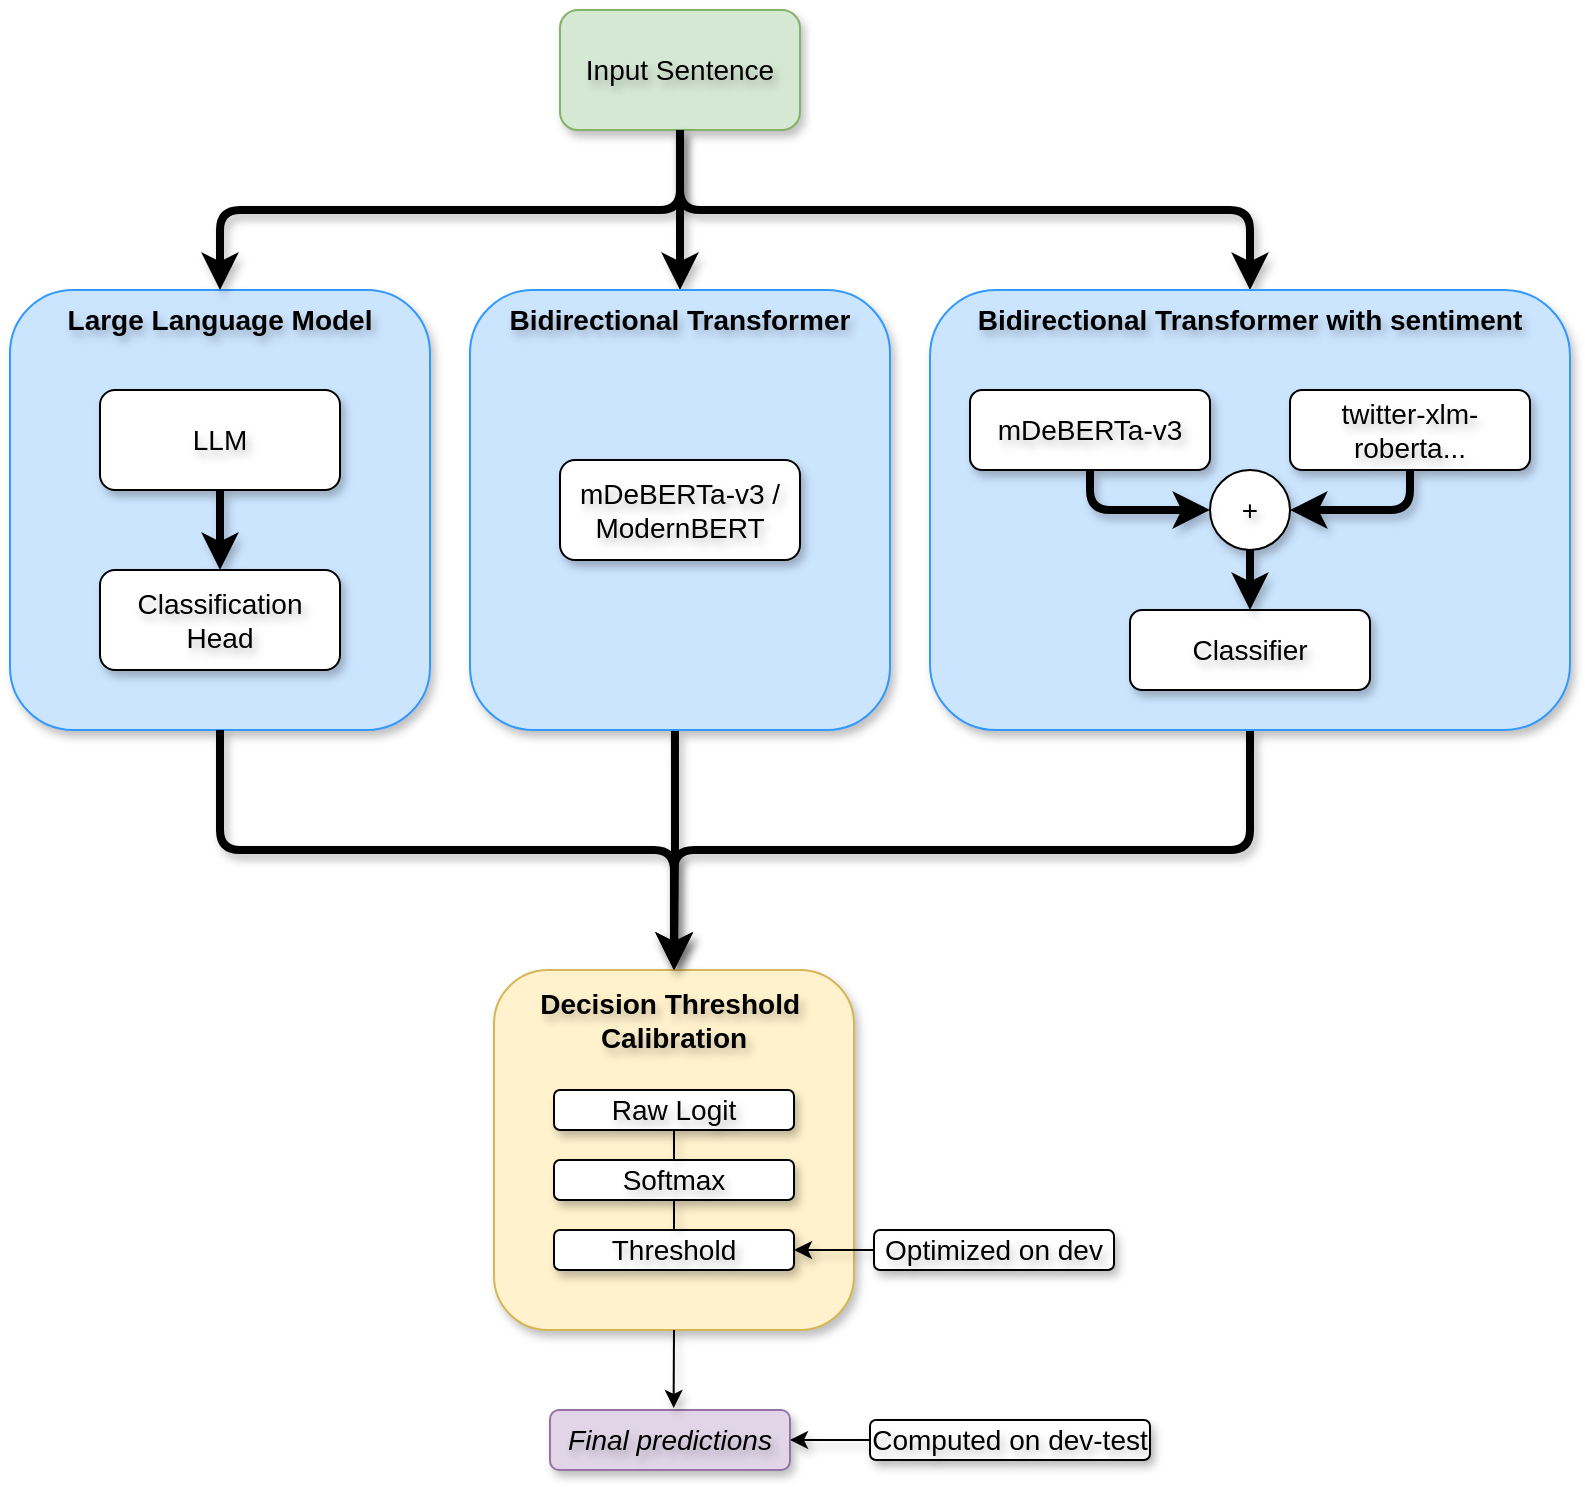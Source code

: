 <mxfile version="26.1.0" pages="2">
  <diagram name="Pagina-1" id="IjJnmXmjRmm-rZUCtE4m">
    <mxGraphModel dx="1974" dy="629" grid="1" gridSize="10" guides="1" tooltips="1" connect="1" arrows="1" fold="1" page="1" pageScale="1" pageWidth="827" pageHeight="1169" math="0" shadow="0">
      <root>
        <mxCell id="0" />
        <mxCell id="1" parent="0" />
        <mxCell id="3-KLOooi5ENP4IrTd0Cn-2" value="Input Sentence" style="rounded=1;html=1;glass=0;shadow=1;pointerEvents=0;align=center;verticalAlign=middle;fontFamily=Helvetica;fontSize=14;fillColor=#d5e8d4;strokeColor=#82b366;textShadow=1;whiteSpace=wrap;" parent="1" vertex="1">
          <mxGeometry x="85" y="30" width="120" height="60" as="geometry" />
        </mxCell>
        <mxCell id="qkBd6DQFq6oWj8cSMgXT-24" value="" style="group;textShadow=1;whiteSpace=wrap;fontSize=14;" vertex="1" connectable="0" parent="1">
          <mxGeometry x="-190" y="170" width="210" height="220" as="geometry" />
        </mxCell>
        <mxCell id="qkBd6DQFq6oWj8cSMgXT-20" value="&lt;span style=&quot;font-style: normal;&quot;&gt;&lt;b&gt;&lt;font&gt;Large Language Model&lt;/font&gt;&lt;/b&gt;&lt;/span&gt;" style="rounded=1;html=1;fillColor=#CCE5FF;strokeColor=#3399FF;fontSize=14;fontStyle=2;shadow=1;textShadow=1;labelPosition=center;verticalLabelPosition=middle;align=center;verticalAlign=top;whiteSpace=wrap;" vertex="1" parent="qkBd6DQFq6oWj8cSMgXT-24">
          <mxGeometry width="210" height="220" as="geometry" />
        </mxCell>
        <mxCell id="qkBd6DQFq6oWj8cSMgXT-23" style="edgeStyle=orthogonalEdgeStyle;rounded=0;orthogonalLoop=1;jettySize=auto;html=1;strokeWidth=4;exitX=0.5;exitY=1;exitDx=0;exitDy=0;entryX=0.5;entryY=0;entryDx=0;entryDy=0;shadow=1;textShadow=1;flowAnimation=0;fontSize=14;" edge="1" parent="qkBd6DQFq6oWj8cSMgXT-24" source="qkBd6DQFq6oWj8cSMgXT-69" target="qkBd6DQFq6oWj8cSMgXT-70">
          <mxGeometry relative="1" as="geometry">
            <mxPoint x="105" y="83.6" as="sourcePoint" />
            <mxPoint x="105" y="132" as="targetPoint" />
            <Array as="points" />
          </mxGeometry>
        </mxCell>
        <mxCell id="qkBd6DQFq6oWj8cSMgXT-69" value="&lt;div&gt;LLM&lt;/div&gt;" style="rounded=1;html=1;shadow=1;textShadow=1;whiteSpace=wrap;fontSize=14;" vertex="1" parent="qkBd6DQFq6oWj8cSMgXT-24">
          <mxGeometry x="45" y="50" width="120" height="50" as="geometry" />
        </mxCell>
        <mxCell id="qkBd6DQFq6oWj8cSMgXT-70" value="Classification Head" style="rounded=1;html=1;shadow=1;textShadow=1;whiteSpace=wrap;fontSize=14;" vertex="1" parent="qkBd6DQFq6oWj8cSMgXT-24">
          <mxGeometry x="45" y="140" width="120" height="50" as="geometry" />
        </mxCell>
        <mxCell id="qkBd6DQFq6oWj8cSMgXT-25" style="edgeStyle=orthogonalEdgeStyle;rounded=1;orthogonalLoop=1;jettySize=auto;html=1;strokeWidth=4;exitX=0.5;exitY=1;exitDx=0;exitDy=0;entryX=0.5;entryY=0;entryDx=0;entryDy=0;shadow=1;textShadow=1;flowAnimation=0;curved=0;fontSize=14;" edge="1" parent="1" source="3-KLOooi5ENP4IrTd0Cn-2" target="qkBd6DQFq6oWj8cSMgXT-20">
          <mxGeometry relative="1" as="geometry">
            <mxPoint x="-90" y="140" as="sourcePoint" />
            <mxPoint x="-90" y="188" as="targetPoint" />
            <Array as="points" />
          </mxGeometry>
        </mxCell>
        <mxCell id="qkBd6DQFq6oWj8cSMgXT-56" style="edgeStyle=orthogonalEdgeStyle;rounded=1;orthogonalLoop=1;jettySize=auto;html=1;strokeWidth=4;exitX=0.5;exitY=1;exitDx=0;exitDy=0;entryX=0.5;entryY=0;entryDx=0;entryDy=0;shadow=1;textShadow=1;flowAnimation=0;curved=0;fontSize=14;" edge="1" parent="1" source="3-KLOooi5ENP4IrTd0Cn-2" target="qkBd6DQFq6oWj8cSMgXT-27">
          <mxGeometry relative="1" as="geometry">
            <mxPoint x="153" y="102" as="sourcePoint" />
            <mxPoint x="-115" y="180" as="targetPoint" />
            <Array as="points" />
          </mxGeometry>
        </mxCell>
        <mxCell id="qkBd6DQFq6oWj8cSMgXT-57" style="edgeStyle=orthogonalEdgeStyle;rounded=1;orthogonalLoop=1;jettySize=auto;html=1;strokeWidth=4;exitX=0.5;exitY=1;exitDx=0;exitDy=0;entryX=0.5;entryY=0;entryDx=0;entryDy=0;shadow=1;textShadow=1;flowAnimation=0;curved=0;fontSize=14;" edge="1" parent="1" source="3-KLOooi5ENP4IrTd0Cn-2" target="qkBd6DQFq6oWj8cSMgXT-32">
          <mxGeometry relative="1" as="geometry">
            <mxPoint x="153" y="102" as="sourcePoint" />
            <mxPoint x="-115" y="180" as="targetPoint" />
            <Array as="points" />
          </mxGeometry>
        </mxCell>
        <mxCell id="qkBd6DQFq6oWj8cSMgXT-63" style="edgeStyle=orthogonalEdgeStyle;rounded=1;orthogonalLoop=1;jettySize=auto;html=1;strokeWidth=4;exitX=0.5;exitY=1;exitDx=0;exitDy=0;entryX=0.5;entryY=0;entryDx=0;entryDy=0;shadow=1;textShadow=1;flowAnimation=0;curved=0;fontSize=14;" edge="1" parent="1" source="qkBd6DQFq6oWj8cSMgXT-20" target="3-KLOooi5ENP4IrTd0Cn-23">
          <mxGeometry relative="1" as="geometry">
            <mxPoint x="153" y="102" as="sourcePoint" />
            <mxPoint x="-115" y="180" as="targetPoint" />
            <Array as="points" />
          </mxGeometry>
        </mxCell>
        <mxCell id="qkBd6DQFq6oWj8cSMgXT-64" value="" style="group;textShadow=1;whiteSpace=wrap;fontSize=14;" vertex="1" connectable="0" parent="1">
          <mxGeometry x="52" y="510" width="340" height="190" as="geometry" />
        </mxCell>
        <mxCell id="3-KLOooi5ENP4IrTd0Cn-23" value="" style="rounded=1;html=1;fillColor=#fff2cc;strokeColor=#d6b656;shadow=1;textShadow=1;whiteSpace=wrap;fontSize=14;" parent="qkBd6DQFq6oWj8cSMgXT-64" vertex="1">
          <mxGeometry width="180" height="180" as="geometry" />
        </mxCell>
        <mxCell id="3-KLOooi5ENP4IrTd0Cn-17" value="Raw Logit" style="rounded=1;html=1;shadow=1;textShadow=1;whiteSpace=wrap;fontSize=14;" parent="qkBd6DQFq6oWj8cSMgXT-64" vertex="1">
          <mxGeometry x="30" y="60" width="120" height="20" as="geometry" />
        </mxCell>
        <mxCell id="3-KLOooi5ENP4IrTd0Cn-18" value="Softmax" style="rounded=1;html=1;shadow=1;textShadow=1;whiteSpace=wrap;fontSize=14;" parent="qkBd6DQFq6oWj8cSMgXT-64" vertex="1">
          <mxGeometry x="30" y="95" width="120" height="20" as="geometry" />
        </mxCell>
        <mxCell id="3-KLOooi5ENP4IrTd0Cn-19" value="&lt;div&gt;Threshold &lt;br&gt;&lt;/div&gt;" style="rounded=1;html=1;shadow=1;textShadow=1;whiteSpace=wrap;fontSize=14;" parent="qkBd6DQFq6oWj8cSMgXT-64" vertex="1">
          <mxGeometry x="30" y="130" width="120" height="20" as="geometry" />
        </mxCell>
        <mxCell id="3-KLOooi5ENP4IrTd0Cn-43" style="edgeStyle=orthogonalEdgeStyle;rounded=1;orthogonalLoop=1;jettySize=auto;html=1;exitX=0;exitY=0.5;exitDx=0;exitDy=0;entryX=1;entryY=0.5;entryDx=0;entryDy=0;shadow=1;curved=0;textShadow=1;fontSize=14;" parent="qkBd6DQFq6oWj8cSMgXT-64" source="3-KLOooi5ENP4IrTd0Cn-21" target="3-KLOooi5ENP4IrTd0Cn-19" edge="1">
          <mxGeometry relative="1" as="geometry" />
        </mxCell>
        <mxCell id="3-KLOooi5ENP4IrTd0Cn-21" value="Optimized on dev" style="rounded=1;html=1;movable=1;resizable=1;rotatable=1;deletable=1;editable=1;locked=0;connectable=1;shadow=1;textShadow=1;whiteSpace=wrap;fontSize=14;" parent="qkBd6DQFq6oWj8cSMgXT-64" vertex="1">
          <mxGeometry x="190" y="130" width="120" height="20" as="geometry" />
        </mxCell>
        <mxCell id="3-KLOooi5ENP4IrTd0Cn-59" value="" style="endArrow=none;html=1;rounded=0;entryX=0.5;entryY=1;entryDx=0;entryDy=0;exitX=0.5;exitY=0;exitDx=0;exitDy=0;shadow=1;textShadow=1;fontSize=14;" parent="qkBd6DQFq6oWj8cSMgXT-64" source="3-KLOooi5ENP4IrTd0Cn-18" target="3-KLOooi5ENP4IrTd0Cn-17" edge="1">
          <mxGeometry width="50" height="50" relative="1" as="geometry">
            <mxPoint x="-5" y="93" as="sourcePoint" />
            <mxPoint x="45" y="43" as="targetPoint" />
          </mxGeometry>
        </mxCell>
        <mxCell id="_UJbNQESPIWGQFi5cG9G-17" value="" style="endArrow=none;html=1;rounded=0;exitX=0.5;exitY=0;exitDx=0;exitDy=0;entryX=0.5;entryY=1;entryDx=0;entryDy=0;shadow=1;textShadow=1;fontSize=14;" parent="qkBd6DQFq6oWj8cSMgXT-64" source="3-KLOooi5ENP4IrTd0Cn-19" target="3-KLOooi5ENP4IrTd0Cn-18" edge="1">
          <mxGeometry width="50" height="50" relative="1" as="geometry">
            <mxPoint x="180" y="104" as="sourcePoint" />
            <mxPoint x="230" y="54" as="targetPoint" />
          </mxGeometry>
        </mxCell>
        <mxCell id="3-KLOooi5ENP4IrTd0Cn-34" value="&lt;b&gt;&lt;font&gt;Decision Threshold&amp;nbsp; Calibration&lt;/font&gt;&lt;/b&gt;" style="text;html=1;align=center;verticalAlign=middle;rounded=0;shadow=1;textShadow=1;whiteSpace=wrap;fontSize=14;" parent="qkBd6DQFq6oWj8cSMgXT-64" vertex="1">
          <mxGeometry x="20" y="10" width="140" height="30" as="geometry" />
        </mxCell>
        <mxCell id="qkBd6DQFq6oWj8cSMgXT-65" style="edgeStyle=orthogonalEdgeStyle;rounded=1;orthogonalLoop=1;jettySize=auto;html=1;strokeWidth=4;exitX=0.5;exitY=1;exitDx=0;exitDy=0;shadow=1;textShadow=1;flowAnimation=0;curved=0;entryX=0.5;entryY=0;entryDx=0;entryDy=0;fontSize=14;" edge="1" parent="1" source="qkBd6DQFq6oWj8cSMgXT-32" target="3-KLOooi5ENP4IrTd0Cn-23">
          <mxGeometry relative="1" as="geometry">
            <mxPoint x="459" y="392" as="sourcePoint" />
            <mxPoint x="190" y="510" as="targetPoint" />
            <Array as="points" />
          </mxGeometry>
        </mxCell>
        <mxCell id="qkBd6DQFq6oWj8cSMgXT-66" style="edgeStyle=orthogonalEdgeStyle;rounded=1;orthogonalLoop=1;jettySize=auto;html=1;strokeWidth=4;exitX=0.488;exitY=1.002;exitDx=0;exitDy=0;entryX=0.5;entryY=0;entryDx=0;entryDy=0;shadow=1;textShadow=1;flowAnimation=0;curved=0;exitPerimeter=0;fontSize=14;" edge="1" parent="1" source="qkBd6DQFq6oWj8cSMgXT-27" target="3-KLOooi5ENP4IrTd0Cn-23">
          <mxGeometry relative="1" as="geometry">
            <mxPoint x="450" y="400" as="sourcePoint" />
            <mxPoint x="150" y="530" as="targetPoint" />
            <Array as="points" />
          </mxGeometry>
        </mxCell>
        <mxCell id="3-KLOooi5ENP4IrTd0Cn-20" value="&lt;div&gt;&lt;i&gt;&lt;font&gt;Final predictions&lt;/font&gt;&lt;/i&gt;&lt;/div&gt;" style="rounded=1;html=1;shadow=1;strokeColor=#9673A6;align=center;verticalAlign=top;fontFamily=Helvetica;fontSize=14;fontColor=default;fontStyle=2;fillColor=#e1d5e7;textShadow=1;whiteSpace=wrap;" parent="1" vertex="1">
          <mxGeometry x="80" y="730" width="120" height="30" as="geometry" />
        </mxCell>
        <mxCell id="3-KLOooi5ENP4IrTd0Cn-45" style="edgeStyle=orthogonalEdgeStyle;rounded=1;orthogonalLoop=1;jettySize=auto;html=1;exitX=0;exitY=0.5;exitDx=0;exitDy=0;entryX=1;entryY=0.5;entryDx=0;entryDy=0;shadow=1;curved=0;textShadow=1;fontSize=14;" parent="1" source="3-KLOooi5ENP4IrTd0Cn-44" target="3-KLOooi5ENP4IrTd0Cn-20" edge="1">
          <mxGeometry relative="1" as="geometry" />
        </mxCell>
        <mxCell id="3-KLOooi5ENP4IrTd0Cn-44" value="Computed on dev-test" style="rounded=1;html=1;shadow=1;textShadow=1;whiteSpace=wrap;fontSize=14;" parent="1" vertex="1">
          <mxGeometry x="240" y="735" width="140" height="20" as="geometry" />
        </mxCell>
        <mxCell id="qkBd6DQFq6oWj8cSMgXT-27" value="&lt;span style=&quot;font-style: normal;&quot;&gt;&lt;b&gt;&lt;font&gt;Bidirectional Transformer&lt;/font&gt;&lt;/b&gt;&lt;/span&gt;" style="rounded=1;html=1;fillColor=#CCE5FF;strokeColor=#3399FF;fontSize=14;fontStyle=2;shadow=1;textShadow=1;labelPosition=center;verticalLabelPosition=middle;align=center;verticalAlign=top;whiteSpace=wrap;" vertex="1" parent="1">
          <mxGeometry x="40" y="170" width="210" height="220" as="geometry" />
        </mxCell>
        <mxCell id="3-KLOooi5ENP4IrTd0Cn-69" value="&lt;div&gt;mDeBERTa-v3 / ModernBERT&lt;/div&gt;" style="rounded=1;html=1;shadow=1;textShadow=1;whiteSpace=wrap;fontSize=14;" parent="1" vertex="1">
          <mxGeometry x="85" y="255" width="120" height="50" as="geometry" />
        </mxCell>
        <mxCell id="qkBd6DQFq6oWj8cSMgXT-31" value="" style="group;textShadow=1;whiteSpace=wrap;fontSize=14;" vertex="1" connectable="0" parent="1">
          <mxGeometry x="330" y="170" width="260" height="220" as="geometry" />
        </mxCell>
        <mxCell id="qkBd6DQFq6oWj8cSMgXT-32" value="&lt;span style=&quot;font-style: normal;&quot;&gt;&lt;b&gt;&lt;font&gt;Bidirectional Transformer with sentiment&lt;/font&gt;&lt;/b&gt;&lt;/span&gt;" style="rounded=1;html=1;fillColor=#CCE5FF;strokeColor=#3399FF;fontSize=14;fontStyle=2;shadow=1;textShadow=1;labelPosition=center;verticalLabelPosition=middle;align=center;verticalAlign=top;whiteSpace=wrap;container=1;" vertex="1" parent="qkBd6DQFq6oWj8cSMgXT-31">
          <mxGeometry x="-60" width="320" height="220" as="geometry" />
        </mxCell>
        <mxCell id="qkBd6DQFq6oWj8cSMgXT-43" value="mDeBERTa-v3" style="rounded=1;html=1;glass=0;shadow=1;textShadow=1;whiteSpace=wrap;fontSize=14;" vertex="1" parent="qkBd6DQFq6oWj8cSMgXT-31">
          <mxGeometry x="-40" y="50" width="120" height="40" as="geometry" />
        </mxCell>
        <mxCell id="qkBd6DQFq6oWj8cSMgXT-45" value="twitter-xlm-roberta..." style="rounded=1;html=1;glass=0;shadow=1;textShadow=1;whiteSpace=wrap;fontSize=14;" vertex="1" parent="qkBd6DQFq6oWj8cSMgXT-31">
          <mxGeometry x="120" y="50" width="120" height="40" as="geometry" />
        </mxCell>
        <mxCell id="qkBd6DQFq6oWj8cSMgXT-46" value="Classifier" style="rounded=1;html=1;glass=0;shadow=1;textShadow=1;whiteSpace=wrap;fontSize=14;" vertex="1" parent="qkBd6DQFq6oWj8cSMgXT-31">
          <mxGeometry x="40" y="160" width="120" height="40" as="geometry" />
        </mxCell>
        <mxCell id="qkBd6DQFq6oWj8cSMgXT-48" value="&lt;font&gt;+&lt;/font&gt;" style="ellipse;html=1;aspect=fixed;shadow=1;textShadow=1;whiteSpace=wrap;fontSize=14;" vertex="1" parent="qkBd6DQFq6oWj8cSMgXT-31">
          <mxGeometry x="80" y="90" width="40" height="40" as="geometry" />
        </mxCell>
        <mxCell id="qkBd6DQFq6oWj8cSMgXT-58" style="edgeStyle=orthogonalEdgeStyle;rounded=1;orthogonalLoop=1;jettySize=auto;html=1;strokeWidth=4;exitX=0.5;exitY=1;exitDx=0;exitDy=0;entryX=0;entryY=0.5;entryDx=0;entryDy=0;shadow=1;textShadow=1;flowAnimation=0;curved=0;fontSize=14;" edge="1" parent="qkBd6DQFq6oWj8cSMgXT-31" source="qkBd6DQFq6oWj8cSMgXT-43" target="qkBd6DQFq6oWj8cSMgXT-48">
          <mxGeometry relative="1" as="geometry">
            <mxPoint x="-455" y="94" as="sourcePoint" />
            <mxPoint x="-455" y="142" as="targetPoint" />
            <Array as="points" />
          </mxGeometry>
        </mxCell>
        <mxCell id="qkBd6DQFq6oWj8cSMgXT-59" style="edgeStyle=orthogonalEdgeStyle;rounded=1;orthogonalLoop=1;jettySize=auto;html=1;strokeWidth=4;exitX=0.5;exitY=1;exitDx=0;exitDy=0;entryX=1;entryY=0.5;entryDx=0;entryDy=0;shadow=1;textShadow=1;flowAnimation=0;curved=0;fontSize=14;" edge="1" parent="qkBd6DQFq6oWj8cSMgXT-31" source="qkBd6DQFq6oWj8cSMgXT-45" target="qkBd6DQFq6oWj8cSMgXT-48">
          <mxGeometry relative="1" as="geometry">
            <mxPoint x="54" y="100" as="sourcePoint" />
            <mxPoint x="99" y="130" as="targetPoint" />
            <Array as="points" />
          </mxGeometry>
        </mxCell>
        <mxCell id="qkBd6DQFq6oWj8cSMgXT-60" style="edgeStyle=orthogonalEdgeStyle;rounded=0;orthogonalLoop=1;jettySize=auto;html=1;strokeWidth=4;exitX=0.5;exitY=1;exitDx=0;exitDy=0;entryX=0.5;entryY=0;entryDx=0;entryDy=0;shadow=1;textShadow=1;flowAnimation=0;fontSize=14;" edge="1" parent="qkBd6DQFq6oWj8cSMgXT-31" source="qkBd6DQFq6oWj8cSMgXT-48" target="qkBd6DQFq6oWj8cSMgXT-46">
          <mxGeometry relative="1" as="geometry">
            <mxPoint x="64" y="110" as="sourcePoint" />
            <mxPoint x="109" y="140" as="targetPoint" />
            <Array as="points" />
          </mxGeometry>
        </mxCell>
        <mxCell id="qkBd6DQFq6oWj8cSMgXT-76" style="edgeStyle=orthogonalEdgeStyle;rounded=0;orthogonalLoop=1;jettySize=auto;html=1;exitX=0.5;exitY=1;exitDx=0;exitDy=0;entryX=0.515;entryY=-0.035;entryDx=0;entryDy=0;shadow=1;curved=0;textShadow=1;fontSize=14;entryPerimeter=0;" edge="1" parent="1" source="3-KLOooi5ENP4IrTd0Cn-23" target="3-KLOooi5ENP4IrTd0Cn-20">
          <mxGeometry relative="1" as="geometry">
            <mxPoint x="250" y="750" as="sourcePoint" />
            <mxPoint x="210" y="750" as="targetPoint" />
          </mxGeometry>
        </mxCell>
      </root>
    </mxGraphModel>
  </diagram>
  <diagram id="dYiv4uwNdGwVVvwZYyta" name="Page-2">
    <mxGraphModel dx="1434" dy="786" grid="1" gridSize="10" guides="1" tooltips="1" connect="1" arrows="1" fold="1" page="1" pageScale="1" pageWidth="827" pageHeight="1169" math="0" shadow="0">
      <root>
        <mxCell id="0" />
        <mxCell id="1" parent="0" />
      </root>
    </mxGraphModel>
  </diagram>
</mxfile>
